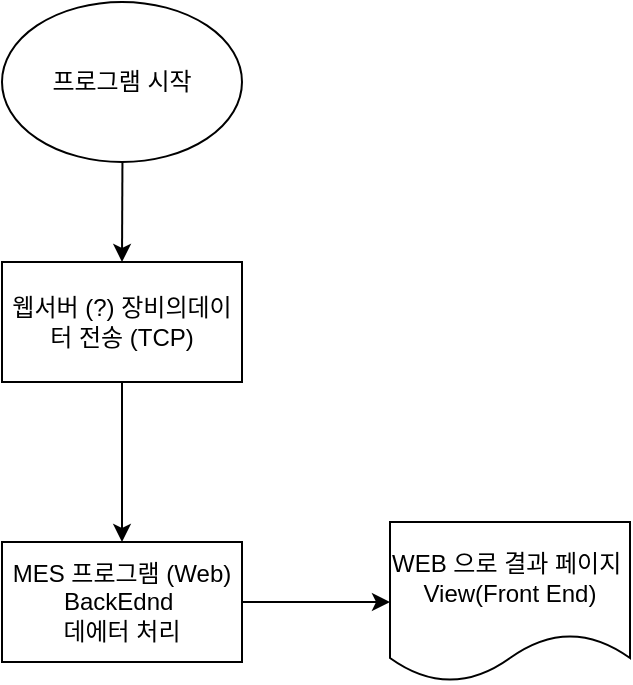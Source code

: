 <mxfile>
    <diagram id="vSw-A2K3v7fbZdJq2D24" name="페이지-1">
        <mxGraphModel dx="1024" dy="576" grid="1" gridSize="10" guides="1" tooltips="1" connect="1" arrows="1" fold="1" page="1" pageScale="1" pageWidth="827" pageHeight="1169" math="0" shadow="0">
            <root>
                <mxCell id="0"/>
                <mxCell id="1" parent="0"/>
                <mxCell id="4" value="" style="edgeStyle=none;html=1;" edge="1" parent="1" source="2" target="3">
                    <mxGeometry relative="1" as="geometry"/>
                </mxCell>
                <mxCell id="2" value="웹서버 (?) 장비의데이터 전송 (TCP)" style="rounded=0;whiteSpace=wrap;html=1;" vertex="1" parent="1">
                    <mxGeometry x="160" y="170" width="120" height="60" as="geometry"/>
                </mxCell>
                <mxCell id="9" value="" style="edgeStyle=none;html=1;fontFamily=Helvetica;fontSize=12;fontColor=default;entryX=0;entryY=0.5;entryDx=0;entryDy=0;" edge="1" parent="1" source="3" target="10">
                    <mxGeometry relative="1" as="geometry">
                        <mxPoint x="360" y="340" as="targetPoint"/>
                    </mxGeometry>
                </mxCell>
                <mxCell id="3" value="MES 프로그램 (Web)&lt;br&gt;BackEdnd&amp;nbsp;&lt;br&gt;데에터 처리" style="rounded=0;whiteSpace=wrap;html=1;" vertex="1" parent="1">
                    <mxGeometry x="160" y="310" width="120" height="60" as="geometry"/>
                </mxCell>
                <mxCell id="7" value="" style="edgeStyle=none;html=1;fontFamily=Helvetica;fontSize=12;fontColor=default;" edge="1" parent="1" source="5" target="2">
                    <mxGeometry relative="1" as="geometry"/>
                </mxCell>
                <mxCell id="5" value="프로그램 시작" style="ellipse;whiteSpace=wrap;html=1;rounded=0;strokeColor=default;fontFamily=Helvetica;fontSize=12;fontColor=default;fillColor=default;" vertex="1" parent="1">
                    <mxGeometry x="160" y="40" width="120" height="80" as="geometry"/>
                </mxCell>
                <mxCell id="10" value="WEB 으로 결과 페이지&amp;nbsp; View(Front End)" style="shape=document;whiteSpace=wrap;html=1;boundedLbl=1;rounded=0;strokeColor=default;fontFamily=Helvetica;fontSize=12;fontColor=default;fillColor=default;" vertex="1" parent="1">
                    <mxGeometry x="354" y="300" width="120" height="80" as="geometry"/>
                </mxCell>
            </root>
        </mxGraphModel>
    </diagram>
</mxfile>
